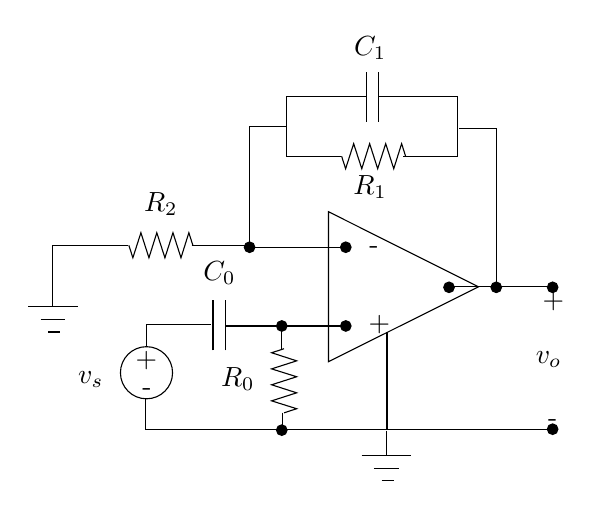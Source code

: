 \begin{tikzpicture}[y=-1cm]
\sf
\draw[black] (1.002,3.007) -- (0.051,3.007) -- (0.051,3.487);
\draw[black] (1.816,3.007) -- (2.502,3.007);
\draw[black] (5.687,3.536) -- (5.687,1.527) -- (5.207,1.527);
\draw[black] (3.02,1.498) -- (2.551,1.498) -- (2.551,3.007);
\draw[black] (2.971,5.133) -- (2.971,5.36);
\draw[black] (2.962,4.32) -- (2.962,4.036);
\draw[black] (1.247,4.3) -- (1.247,4.016) -- (2.06,4.016);
\draw[black] (2.989,4.322) -- (2.831,4.373) -- (3.149,4.476) -- (2.831,4.578) -- (3.149,4.678) -- (2.831,4.78) -- (3.149,4.882) -- (2.831,4.984) -- (3.149,5.084) -- (2.989,5.136);
\draw[black] (1.018,3.009) -- (1.069,3.167) -- (1.171,2.849) -- (1.273,3.167) -- (1.373,2.849) -- (1.476,3.167) -- (1.578,2.849) -- (1.68,3.167) -- (1.78,2.849) -- (1.831,3.009);
\draw[black] (3.72,1.878) -- (3.771,2.036) -- (3.873,1.718) -- (3.976,2.036) -- (4.076,1.718) -- (4.178,2.036) -- (4.28,1.718) -- (4.382,2.036) -- (4.482,1.718) -- (4.533,1.878);
\draw[black] (3.716,1.88) -- (3.02,1.88) -- (3.02,1.116) -- (4.038,1.116);
\draw[black] (4.5,1.88) -- (5.196,1.88) -- (5.196,1.116) -- (4.178,1.116);
\path (2.738,4.798) node[text=black,anchor=base east] {$R_0$};
\path (2.169,3.456) node[text=black,anchor=base] {$C_0$};
\path (1.424,2.573) node[text=black,anchor=base] {$R_2$};
\path (4.082,2.367) node[text=black,anchor=base] {$R_1$};
\path (4.082,0.602) node[text=black,anchor=base] {$C_1$};
\filldraw[black] (6.4,5.344) ellipse (0.067cm and 0.067cm);
\filldraw[black] (6.4,3.542) ellipse (0.067cm and 0.067cm);
\filldraw[black] (2.96,5.356) ellipse (0.067cm and 0.067cm);
\filldraw[black] (2.96,4.033) ellipse (0.067cm and 0.067cm);
\path (6.062,4.509) node[text=black,anchor=base west] {$v_o$};
\path (0.818,4.76) node[text=black,anchor=base east] {$v_s$};
\draw[black] (4.296,5.356) -- (4.296,4.111);
\draw[black] (5.151,3.531) -- (6.407,3.531);
\filldraw[black] (5.684,3.542) ellipse (0.067cm and 0.067cm);
\filldraw[black] (2.551,3.033) ellipse (0.067cm and 0.067cm);
\filldraw[black] (5.084,3.542) ellipse (0.067cm and 0.067cm);
\filldraw[black] (3.773,4.033) ellipse (0.067cm and 0.067cm);
\filldraw[black] (3.773,3.033) ellipse (0.067cm and 0.067cm);
\path (1.247,4.918) node[text=black,anchor=base] {-};
\path (1.242,4.556) node[text=black,anchor=base] {+};
\draw[black] (1.242,4.627) ellipse (0.331cm and 0.331cm);
\draw[black] (1.229,4.956) -- (1.229,5.353) -- (2.473,5.353) -- (6.462,5.353);
\draw (0.053,3.473) -- (0.053,3.791);
\draw (-0.26,3.791) -- (0.371,3.791);
\draw (-0.102,3.951) -- (0.213,3.951);
\draw (-0.007,4.109) -- (0.149,4.109);
\draw (4.189,1.44) -- (4.189,0.804);
\draw (4.033,1.44) -- (4.033,0.804);
\draw (2.087,4.344) -- (2.087,3.709);
\draw (2.242,4.344) -- (2.242,3.709);
\path (3.949,3.107) node[anchor=base west] {-};
\path (3.938,4.109) node[anchor=base west] {+};
\path (6.218,5.304) node[anchor=base west] {-};
\path (6.149,3.809) node[anchor=base west] {+};
\draw (2.247,4.033) -- (3.707,4.033);
\draw (2.551,3.033) -- (3.707,3.033);
\draw (3.553,2.582) -- (5.458,3.536) -- (3.553,4.487) -- cycle;
\draw (4.227,6) -- (4.384,6);
\draw (4.131,5.842) -- (4.449,5.842);
\draw (3.973,5.682) -- (4.607,5.682);
\draw (4.289,5.364) -- (4.289,5.682);

\end{tikzpicture}%

%% Configure (x)emacs for this file ...
%% Local Variables:
%% mode: latex
%% End: